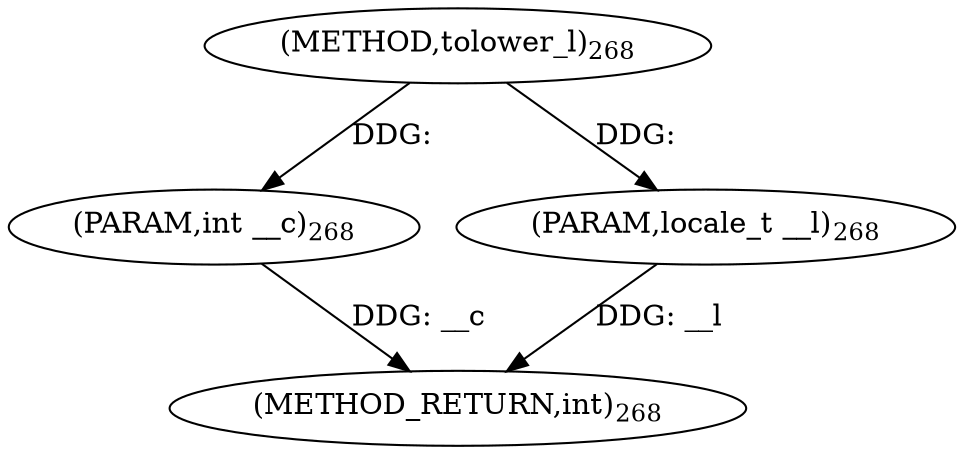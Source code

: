 digraph "tolower_l" {  
"3068" [label = <(METHOD,tolower_l)<SUB>268</SUB>> ]
"3071" [label = <(METHOD_RETURN,int)<SUB>268</SUB>> ]
"3069" [label = <(PARAM,int __c)<SUB>268</SUB>> ]
"3070" [label = <(PARAM,locale_t __l)<SUB>268</SUB>> ]
  "3069" -> "3071"  [ label = "DDG: __c"] 
  "3070" -> "3071"  [ label = "DDG: __l"] 
  "3068" -> "3069"  [ label = "DDG: "] 
  "3068" -> "3070"  [ label = "DDG: "] 
}
